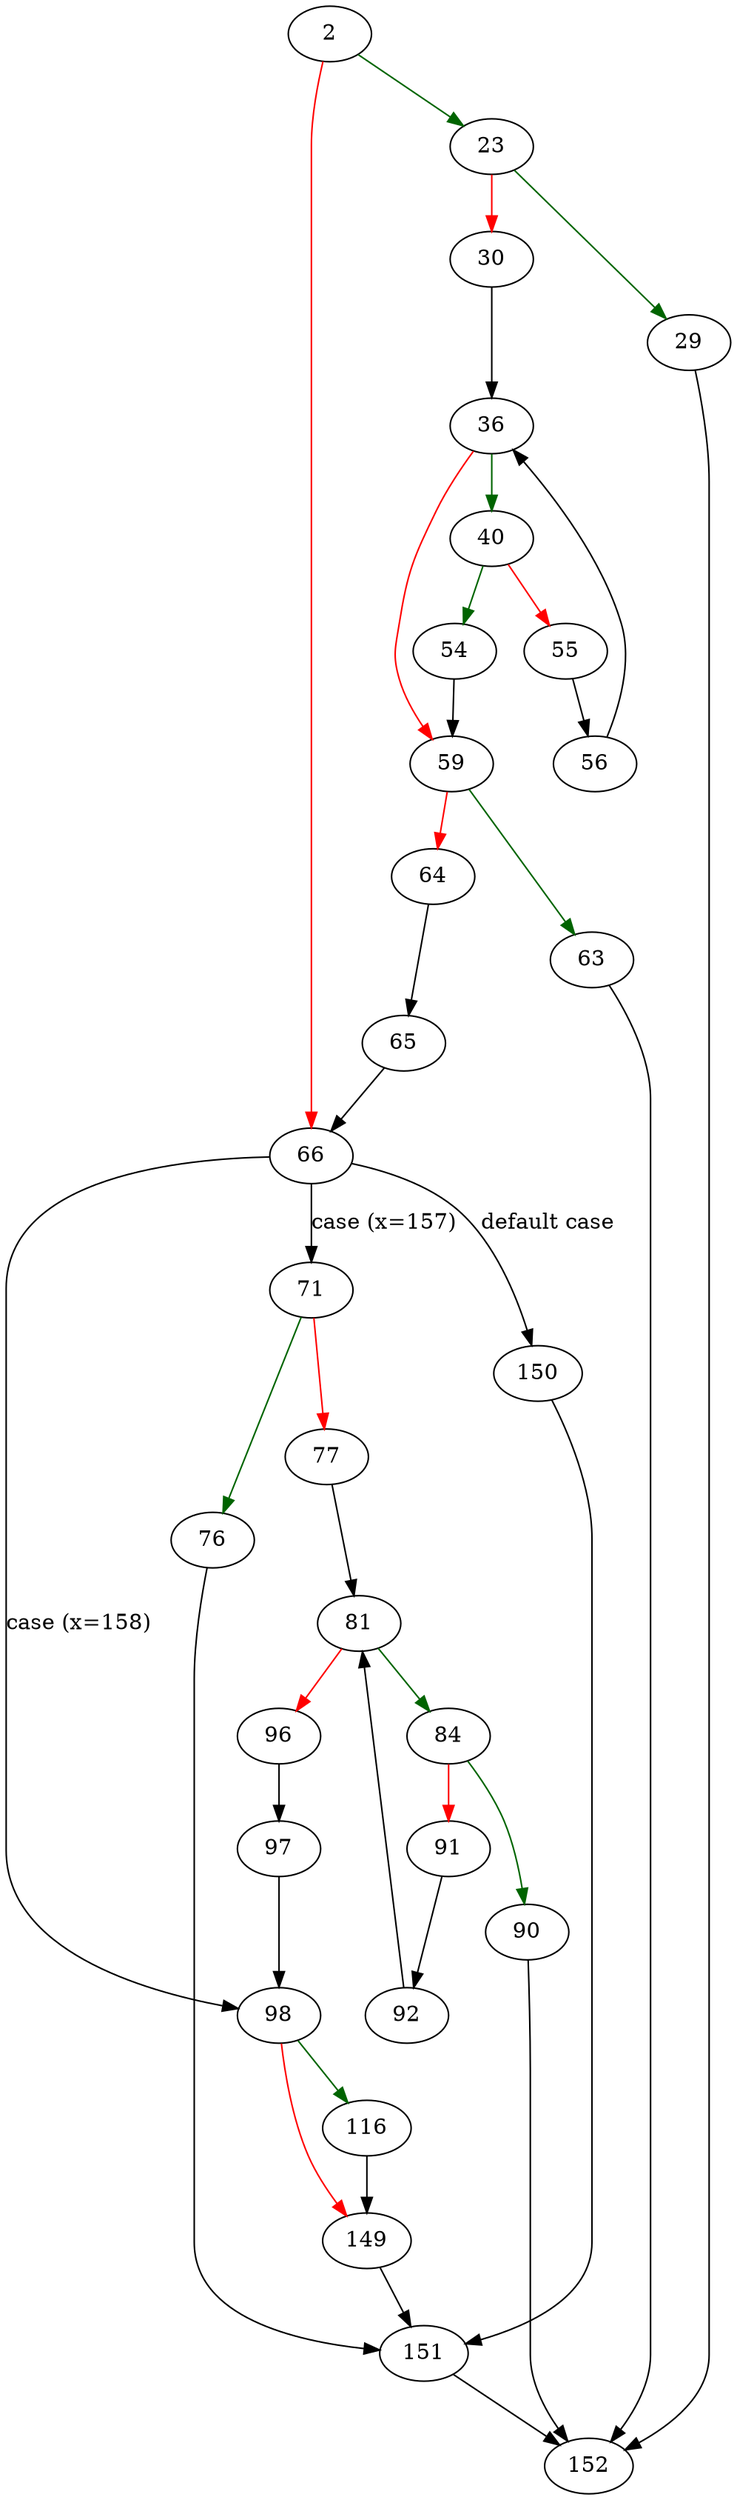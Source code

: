 strict digraph "selectWindowRewriteExprCb" {
	// Node definitions.
	2 [entry=true];
	23;
	66;
	29;
	30;
	152;
	36;
	40;
	59;
	54;
	55;
	56;
	63;
	64;
	65;
	71;
	98;
	150;
	76;
	77;
	151;
	81;
	84;
	96;
	90;
	91;
	92;
	97;
	116;
	149;

	// Edge definitions.
	2 -> 23 [
		color=darkgreen
		cond=true
	];
	2 -> 66 [
		color=red
		cond=false
	];
	23 -> 29 [
		color=darkgreen
		cond=true
	];
	23 -> 30 [
		color=red
		cond=false
	];
	66 -> 71 [
		cond="case (x=157)"
		label="case (x=157)"
	];
	66 -> 98 [
		cond="case (x=158)"
		label="case (x=158)"
	];
	66 -> 150 [
		cond="default case"
		label="default case"
	];
	29 -> 152;
	30 -> 36;
	36 -> 40 [
		color=darkgreen
		cond=true
	];
	36 -> 59 [
		color=red
		cond=false
	];
	40 -> 54 [
		color=darkgreen
		cond=true
	];
	40 -> 55 [
		color=red
		cond=false
	];
	59 -> 63 [
		color=darkgreen
		cond=true
	];
	59 -> 64 [
		color=red
		cond=false
	];
	54 -> 59;
	55 -> 56;
	56 -> 36;
	63 -> 152;
	64 -> 65;
	65 -> 66;
	71 -> 76 [
		color=darkgreen
		cond=true
	];
	71 -> 77 [
		color=red
		cond=false
	];
	98 -> 116 [
		color=darkgreen
		cond=true
	];
	98 -> 149 [
		color=red
		cond=false
	];
	150 -> 151;
	76 -> 151;
	77 -> 81;
	151 -> 152;
	81 -> 84 [
		color=darkgreen
		cond=true
	];
	81 -> 96 [
		color=red
		cond=false
	];
	84 -> 90 [
		color=darkgreen
		cond=true
	];
	84 -> 91 [
		color=red
		cond=false
	];
	96 -> 97;
	90 -> 152;
	91 -> 92;
	92 -> 81;
	97 -> 98;
	116 -> 149;
	149 -> 151;
}